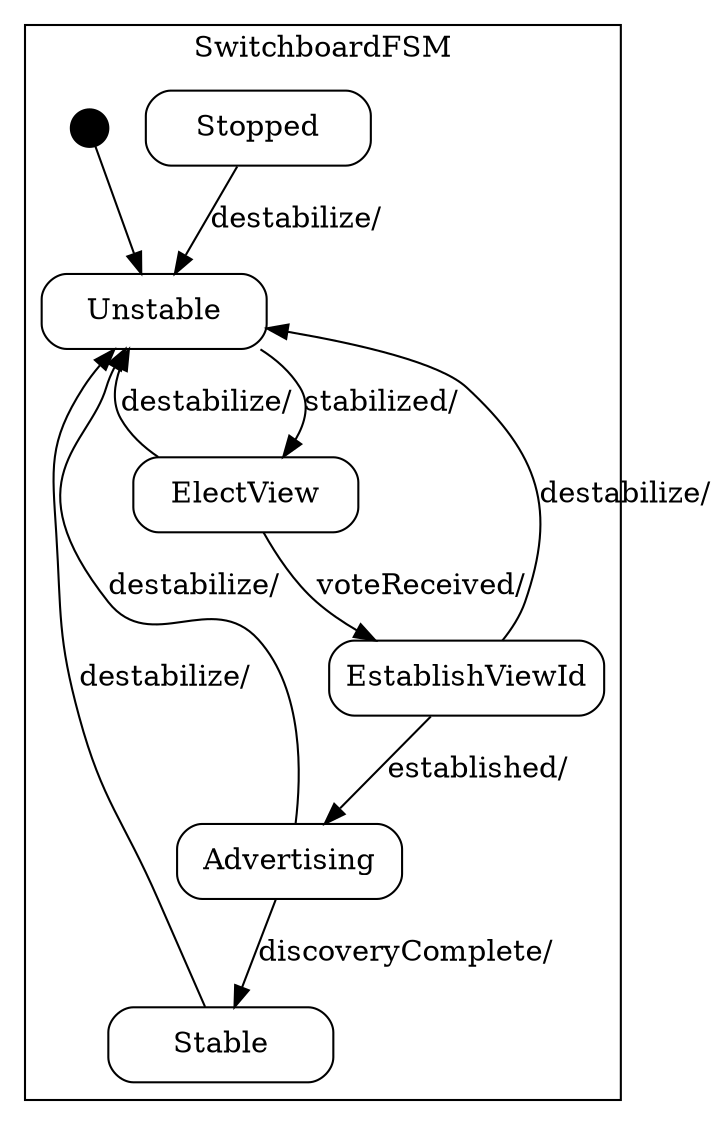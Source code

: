 digraph Switchboard {

    node
        [shape=Mrecord width=1.5];

    subgraph cluster_SwitchboardFSM {

        label="SwitchboardFSM";

        //
        // States (Nodes)
        //

        "SwitchboardFSM::Unstable"
            [label="{Unstable}"];

        "SwitchboardFSM::Stable"
            [label="{Stable}"];

        "SwitchboardFSM::ElectView"
            [label="{ElectView}"];

        "SwitchboardFSM::EstablishViewId"
            [label="{EstablishViewId}"];

        "SwitchboardFSM::Advertising"
            [label="{Advertising}"];

        "SwitchboardFSM::Stopped"
            [label="{Stopped}"];

        "%start"
            [label="" shape=circle style=filled fillcolor=black width=0.25];

        //
        // Transitions (Edges)
        //

        "SwitchboardFSM::Unstable" -> "SwitchboardFSM::ElectView"
            [label="stabilized/\l"];

        "SwitchboardFSM::Stable" -> "SwitchboardFSM::Unstable"
            [label="destabilize/\l"];

        "SwitchboardFSM::ElectView" -> "SwitchboardFSM::EstablishViewId"
            [label="voteReceived/\l"];

        "SwitchboardFSM::ElectView" -> "SwitchboardFSM::Unstable"
            [label="destabilize/\l"];

        "SwitchboardFSM::EstablishViewId" -> "SwitchboardFSM::Advertising"
            [label="established/\l"];

        "SwitchboardFSM::EstablishViewId" -> "SwitchboardFSM::Unstable"
            [label="destabilize/\l"];

        "SwitchboardFSM::Advertising" -> "SwitchboardFSM::Stable"
            [label="discoveryComplete/\l"];

        "SwitchboardFSM::Advertising" -> "SwitchboardFSM::Unstable"
            [label="destabilize/\l"];

        "SwitchboardFSM::Stopped" -> "SwitchboardFSM::Unstable"
            [label="destabilize/\l"];

        "%start" -> "SwitchboardFSM::Unstable"
    }

}
